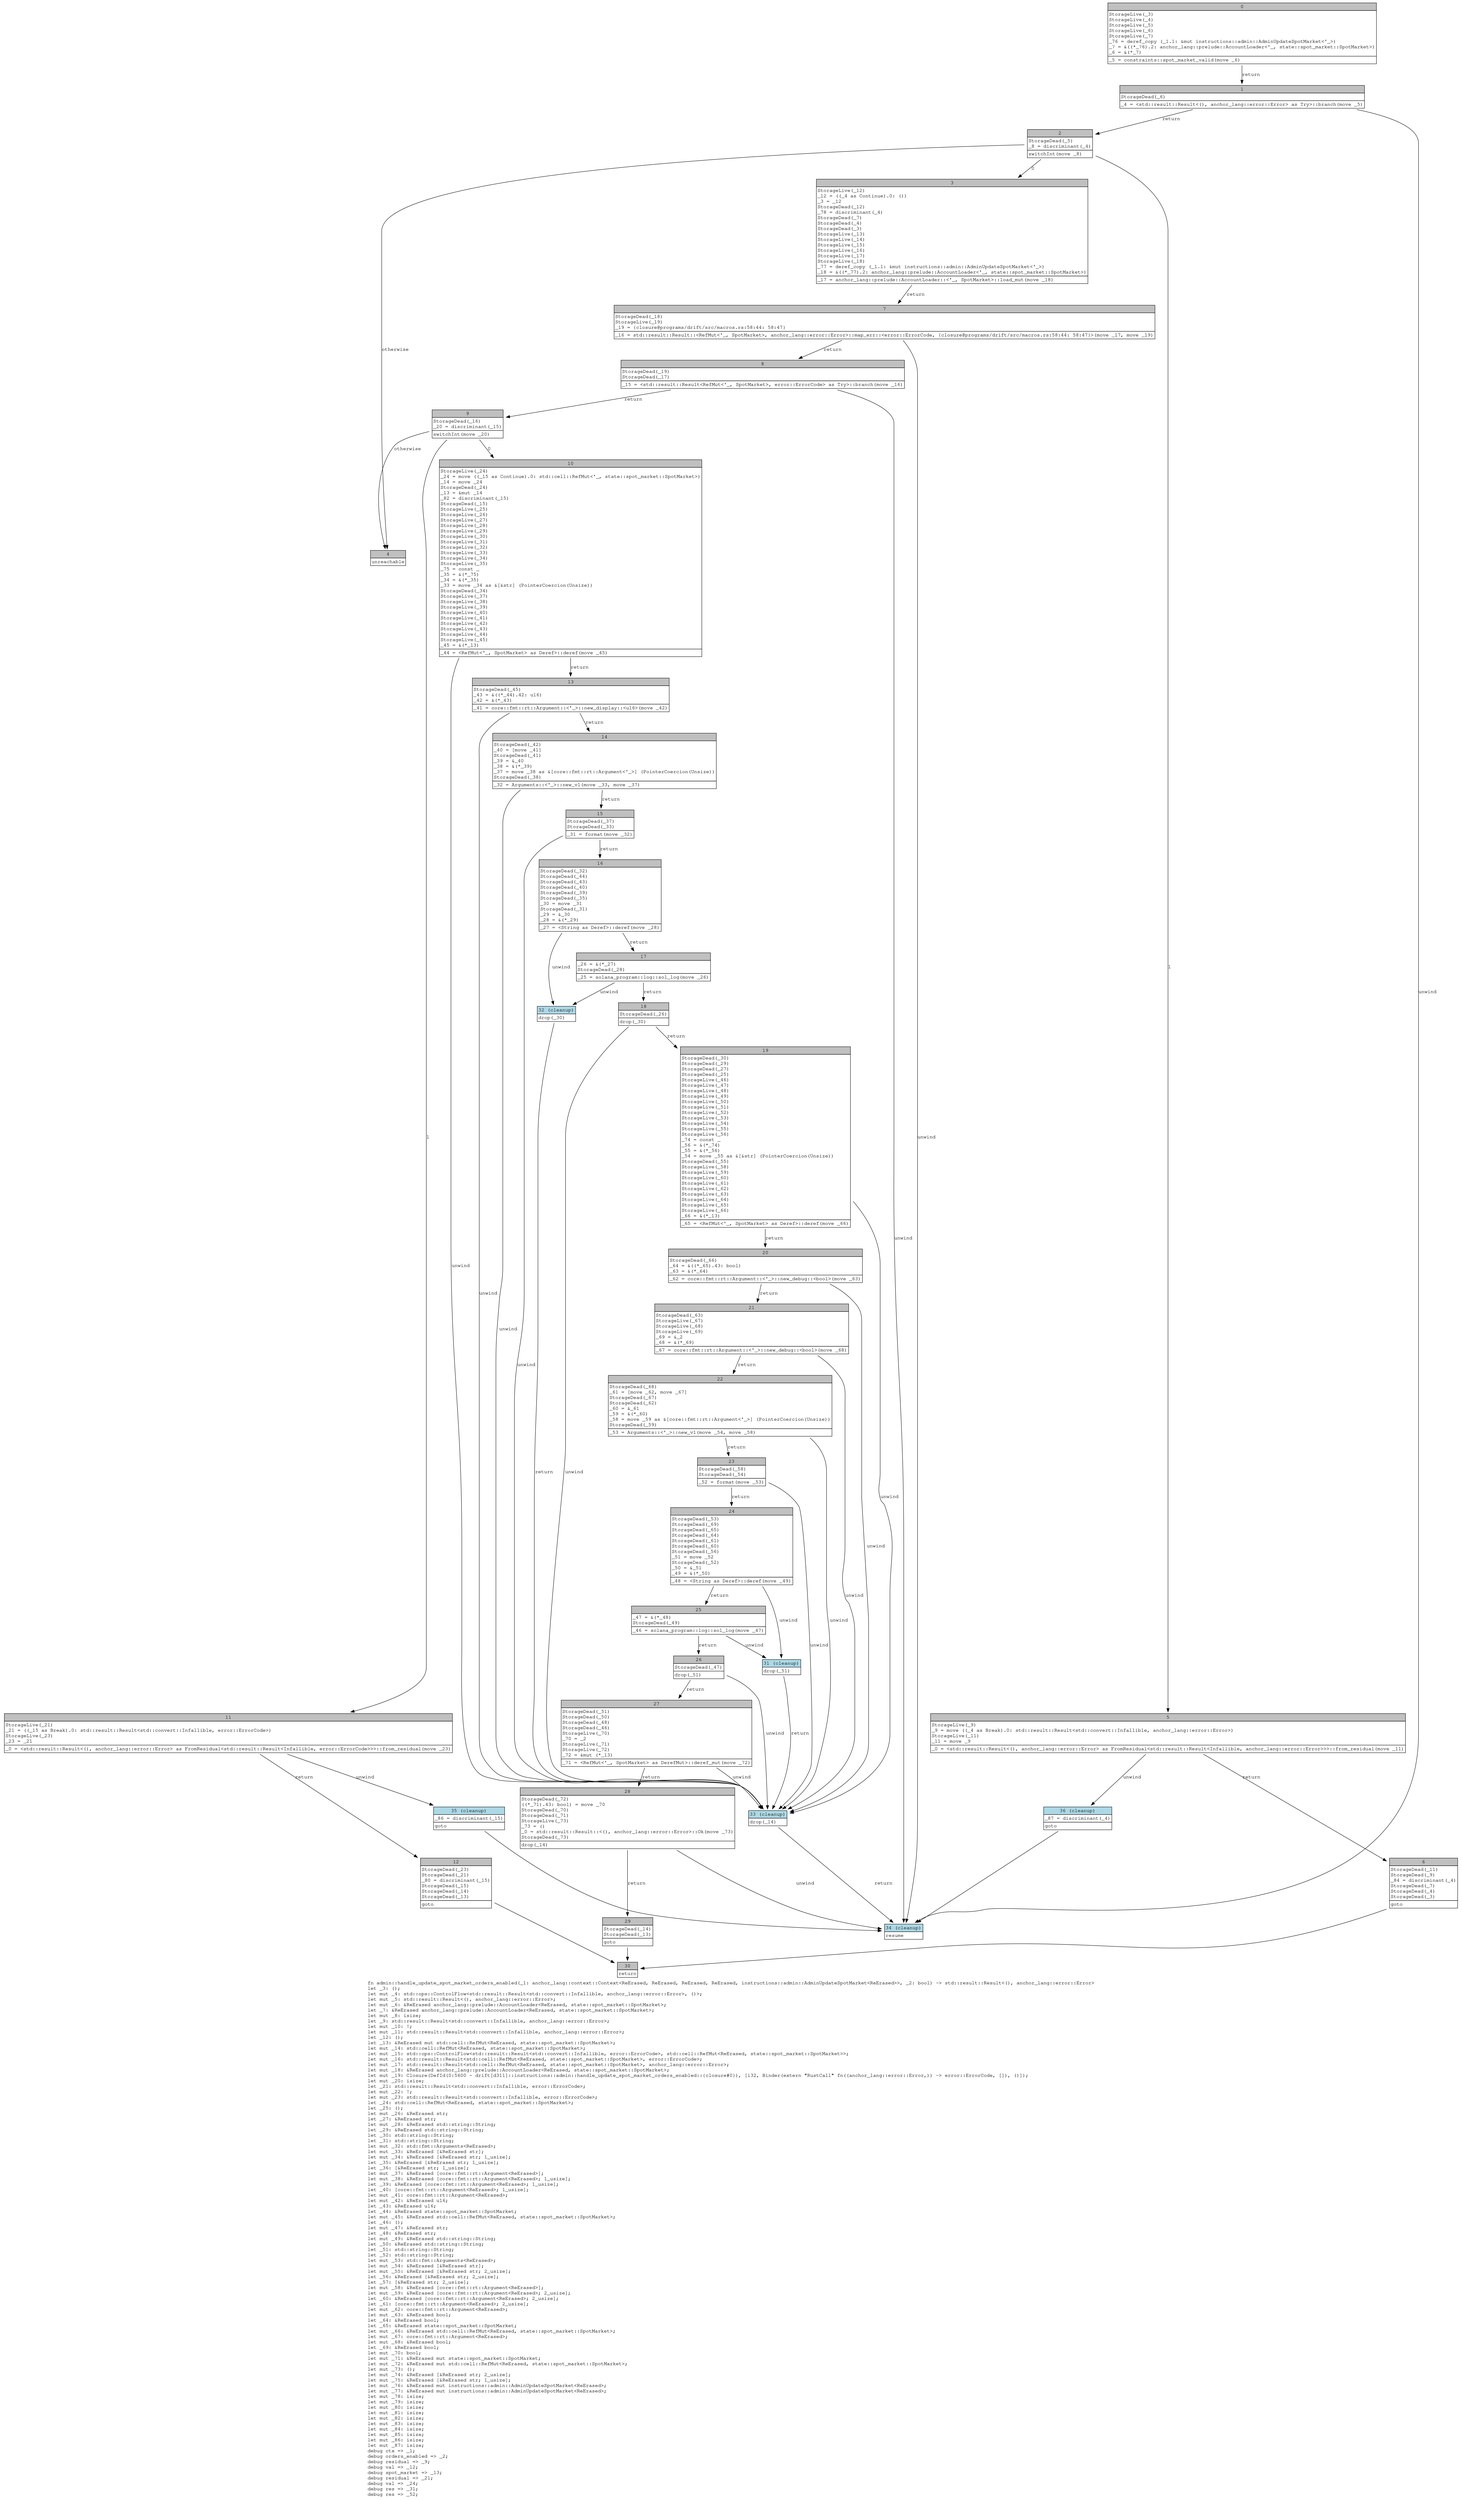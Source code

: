 digraph Mir_0_5599 {
    graph [fontname="Courier, monospace"];
    node [fontname="Courier, monospace"];
    edge [fontname="Courier, monospace"];
    label=<fn admin::handle_update_spot_market_orders_enabled(_1: anchor_lang::context::Context&lt;ReErased, ReErased, ReErased, ReErased, instructions::admin::AdminUpdateSpotMarket&lt;ReErased&gt;&gt;, _2: bool) -&gt; std::result::Result&lt;(), anchor_lang::error::Error&gt;<br align="left"/>let _3: ();<br align="left"/>let mut _4: std::ops::ControlFlow&lt;std::result::Result&lt;std::convert::Infallible, anchor_lang::error::Error&gt;, ()&gt;;<br align="left"/>let mut _5: std::result::Result&lt;(), anchor_lang::error::Error&gt;;<br align="left"/>let mut _6: &amp;ReErased anchor_lang::prelude::AccountLoader&lt;ReErased, state::spot_market::SpotMarket&gt;;<br align="left"/>let _7: &amp;ReErased anchor_lang::prelude::AccountLoader&lt;ReErased, state::spot_market::SpotMarket&gt;;<br align="left"/>let mut _8: isize;<br align="left"/>let _9: std::result::Result&lt;std::convert::Infallible, anchor_lang::error::Error&gt;;<br align="left"/>let mut _10: !;<br align="left"/>let mut _11: std::result::Result&lt;std::convert::Infallible, anchor_lang::error::Error&gt;;<br align="left"/>let _12: ();<br align="left"/>let _13: &amp;ReErased mut std::cell::RefMut&lt;ReErased, state::spot_market::SpotMarket&gt;;<br align="left"/>let mut _14: std::cell::RefMut&lt;ReErased, state::spot_market::SpotMarket&gt;;<br align="left"/>let mut _15: std::ops::ControlFlow&lt;std::result::Result&lt;std::convert::Infallible, error::ErrorCode&gt;, std::cell::RefMut&lt;ReErased, state::spot_market::SpotMarket&gt;&gt;;<br align="left"/>let mut _16: std::result::Result&lt;std::cell::RefMut&lt;ReErased, state::spot_market::SpotMarket&gt;, error::ErrorCode&gt;;<br align="left"/>let mut _17: std::result::Result&lt;std::cell::RefMut&lt;ReErased, state::spot_market::SpotMarket&gt;, anchor_lang::error::Error&gt;;<br align="left"/>let mut _18: &amp;ReErased anchor_lang::prelude::AccountLoader&lt;ReErased, state::spot_market::SpotMarket&gt;;<br align="left"/>let mut _19: Closure(DefId(0:5600 ~ drift[d311]::instructions::admin::handle_update_spot_market_orders_enabled::{closure#0}), [i32, Binder(extern &quot;RustCall&quot; fn((anchor_lang::error::Error,)) -&gt; error::ErrorCode, []), ()]);<br align="left"/>let mut _20: isize;<br align="left"/>let _21: std::result::Result&lt;std::convert::Infallible, error::ErrorCode&gt;;<br align="left"/>let mut _22: !;<br align="left"/>let mut _23: std::result::Result&lt;std::convert::Infallible, error::ErrorCode&gt;;<br align="left"/>let _24: std::cell::RefMut&lt;ReErased, state::spot_market::SpotMarket&gt;;<br align="left"/>let _25: ();<br align="left"/>let mut _26: &amp;ReErased str;<br align="left"/>let _27: &amp;ReErased str;<br align="left"/>let mut _28: &amp;ReErased std::string::String;<br align="left"/>let _29: &amp;ReErased std::string::String;<br align="left"/>let _30: std::string::String;<br align="left"/>let _31: std::string::String;<br align="left"/>let mut _32: std::fmt::Arguments&lt;ReErased&gt;;<br align="left"/>let mut _33: &amp;ReErased [&amp;ReErased str];<br align="left"/>let mut _34: &amp;ReErased [&amp;ReErased str; 1_usize];<br align="left"/>let _35: &amp;ReErased [&amp;ReErased str; 1_usize];<br align="left"/>let _36: [&amp;ReErased str; 1_usize];<br align="left"/>let mut _37: &amp;ReErased [core::fmt::rt::Argument&lt;ReErased&gt;];<br align="left"/>let mut _38: &amp;ReErased [core::fmt::rt::Argument&lt;ReErased&gt;; 1_usize];<br align="left"/>let _39: &amp;ReErased [core::fmt::rt::Argument&lt;ReErased&gt;; 1_usize];<br align="left"/>let _40: [core::fmt::rt::Argument&lt;ReErased&gt;; 1_usize];<br align="left"/>let mut _41: core::fmt::rt::Argument&lt;ReErased&gt;;<br align="left"/>let mut _42: &amp;ReErased u16;<br align="left"/>let _43: &amp;ReErased u16;<br align="left"/>let _44: &amp;ReErased state::spot_market::SpotMarket;<br align="left"/>let mut _45: &amp;ReErased std::cell::RefMut&lt;ReErased, state::spot_market::SpotMarket&gt;;<br align="left"/>let _46: ();<br align="left"/>let mut _47: &amp;ReErased str;<br align="left"/>let _48: &amp;ReErased str;<br align="left"/>let mut _49: &amp;ReErased std::string::String;<br align="left"/>let _50: &amp;ReErased std::string::String;<br align="left"/>let _51: std::string::String;<br align="left"/>let _52: std::string::String;<br align="left"/>let mut _53: std::fmt::Arguments&lt;ReErased&gt;;<br align="left"/>let mut _54: &amp;ReErased [&amp;ReErased str];<br align="left"/>let mut _55: &amp;ReErased [&amp;ReErased str; 2_usize];<br align="left"/>let _56: &amp;ReErased [&amp;ReErased str; 2_usize];<br align="left"/>let _57: [&amp;ReErased str; 2_usize];<br align="left"/>let mut _58: &amp;ReErased [core::fmt::rt::Argument&lt;ReErased&gt;];<br align="left"/>let mut _59: &amp;ReErased [core::fmt::rt::Argument&lt;ReErased&gt;; 2_usize];<br align="left"/>let _60: &amp;ReErased [core::fmt::rt::Argument&lt;ReErased&gt;; 2_usize];<br align="left"/>let _61: [core::fmt::rt::Argument&lt;ReErased&gt;; 2_usize];<br align="left"/>let mut _62: core::fmt::rt::Argument&lt;ReErased&gt;;<br align="left"/>let mut _63: &amp;ReErased bool;<br align="left"/>let _64: &amp;ReErased bool;<br align="left"/>let _65: &amp;ReErased state::spot_market::SpotMarket;<br align="left"/>let mut _66: &amp;ReErased std::cell::RefMut&lt;ReErased, state::spot_market::SpotMarket&gt;;<br align="left"/>let mut _67: core::fmt::rt::Argument&lt;ReErased&gt;;<br align="left"/>let mut _68: &amp;ReErased bool;<br align="left"/>let _69: &amp;ReErased bool;<br align="left"/>let mut _70: bool;<br align="left"/>let mut _71: &amp;ReErased mut state::spot_market::SpotMarket;<br align="left"/>let mut _72: &amp;ReErased mut std::cell::RefMut&lt;ReErased, state::spot_market::SpotMarket&gt;;<br align="left"/>let mut _73: ();<br align="left"/>let mut _74: &amp;ReErased [&amp;ReErased str; 2_usize];<br align="left"/>let mut _75: &amp;ReErased [&amp;ReErased str; 1_usize];<br align="left"/>let mut _76: &amp;ReErased mut instructions::admin::AdminUpdateSpotMarket&lt;ReErased&gt;;<br align="left"/>let mut _77: &amp;ReErased mut instructions::admin::AdminUpdateSpotMarket&lt;ReErased&gt;;<br align="left"/>let mut _78: isize;<br align="left"/>let mut _79: isize;<br align="left"/>let mut _80: isize;<br align="left"/>let mut _81: isize;<br align="left"/>let mut _82: isize;<br align="left"/>let mut _83: isize;<br align="left"/>let mut _84: isize;<br align="left"/>let mut _85: isize;<br align="left"/>let mut _86: isize;<br align="left"/>let mut _87: isize;<br align="left"/>debug ctx =&gt; _1;<br align="left"/>debug orders_enabled =&gt; _2;<br align="left"/>debug residual =&gt; _9;<br align="left"/>debug val =&gt; _12;<br align="left"/>debug spot_market =&gt; _13;<br align="left"/>debug residual =&gt; _21;<br align="left"/>debug val =&gt; _24;<br align="left"/>debug res =&gt; _31;<br align="left"/>debug res =&gt; _52;<br align="left"/>>;
    bb0__0_5599 [shape="none", label=<<table border="0" cellborder="1" cellspacing="0"><tr><td bgcolor="gray" align="center" colspan="1">0</td></tr><tr><td align="left" balign="left">StorageLive(_3)<br/>StorageLive(_4)<br/>StorageLive(_5)<br/>StorageLive(_6)<br/>StorageLive(_7)<br/>_76 = deref_copy (_1.1: &amp;mut instructions::admin::AdminUpdateSpotMarket&lt;'_&gt;)<br/>_7 = &amp;((*_76).2: anchor_lang::prelude::AccountLoader&lt;'_, state::spot_market::SpotMarket&gt;)<br/>_6 = &amp;(*_7)<br/></td></tr><tr><td align="left">_5 = constraints::spot_market_valid(move _6)</td></tr></table>>];
    bb1__0_5599 [shape="none", label=<<table border="0" cellborder="1" cellspacing="0"><tr><td bgcolor="gray" align="center" colspan="1">1</td></tr><tr><td align="left" balign="left">StorageDead(_6)<br/></td></tr><tr><td align="left">_4 = &lt;std::result::Result&lt;(), anchor_lang::error::Error&gt; as Try&gt;::branch(move _5)</td></tr></table>>];
    bb2__0_5599 [shape="none", label=<<table border="0" cellborder="1" cellspacing="0"><tr><td bgcolor="gray" align="center" colspan="1">2</td></tr><tr><td align="left" balign="left">StorageDead(_5)<br/>_8 = discriminant(_4)<br/></td></tr><tr><td align="left">switchInt(move _8)</td></tr></table>>];
    bb3__0_5599 [shape="none", label=<<table border="0" cellborder="1" cellspacing="0"><tr><td bgcolor="gray" align="center" colspan="1">3</td></tr><tr><td align="left" balign="left">StorageLive(_12)<br/>_12 = ((_4 as Continue).0: ())<br/>_3 = _12<br/>StorageDead(_12)<br/>_78 = discriminant(_4)<br/>StorageDead(_7)<br/>StorageDead(_4)<br/>StorageDead(_3)<br/>StorageLive(_13)<br/>StorageLive(_14)<br/>StorageLive(_15)<br/>StorageLive(_16)<br/>StorageLive(_17)<br/>StorageLive(_18)<br/>_77 = deref_copy (_1.1: &amp;mut instructions::admin::AdminUpdateSpotMarket&lt;'_&gt;)<br/>_18 = &amp;((*_77).2: anchor_lang::prelude::AccountLoader&lt;'_, state::spot_market::SpotMarket&gt;)<br/></td></tr><tr><td align="left">_17 = anchor_lang::prelude::AccountLoader::&lt;'_, SpotMarket&gt;::load_mut(move _18)</td></tr></table>>];
    bb4__0_5599 [shape="none", label=<<table border="0" cellborder="1" cellspacing="0"><tr><td bgcolor="gray" align="center" colspan="1">4</td></tr><tr><td align="left">unreachable</td></tr></table>>];
    bb5__0_5599 [shape="none", label=<<table border="0" cellborder="1" cellspacing="0"><tr><td bgcolor="gray" align="center" colspan="1">5</td></tr><tr><td align="left" balign="left">StorageLive(_9)<br/>_9 = move ((_4 as Break).0: std::result::Result&lt;std::convert::Infallible, anchor_lang::error::Error&gt;)<br/>StorageLive(_11)<br/>_11 = move _9<br/></td></tr><tr><td align="left">_0 = &lt;std::result::Result&lt;(), anchor_lang::error::Error&gt; as FromResidual&lt;std::result::Result&lt;Infallible, anchor_lang::error::Error&gt;&gt;&gt;::from_residual(move _11)</td></tr></table>>];
    bb6__0_5599 [shape="none", label=<<table border="0" cellborder="1" cellspacing="0"><tr><td bgcolor="gray" align="center" colspan="1">6</td></tr><tr><td align="left" balign="left">StorageDead(_11)<br/>StorageDead(_9)<br/>_84 = discriminant(_4)<br/>StorageDead(_7)<br/>StorageDead(_4)<br/>StorageDead(_3)<br/></td></tr><tr><td align="left">goto</td></tr></table>>];
    bb7__0_5599 [shape="none", label=<<table border="0" cellborder="1" cellspacing="0"><tr><td bgcolor="gray" align="center" colspan="1">7</td></tr><tr><td align="left" balign="left">StorageDead(_18)<br/>StorageLive(_19)<br/>_19 = {closure@programs/drift/src/macros.rs:58:44: 58:47}<br/></td></tr><tr><td align="left">_16 = std::result::Result::&lt;RefMut&lt;'_, SpotMarket&gt;, anchor_lang::error::Error&gt;::map_err::&lt;error::ErrorCode, {closure@programs/drift/src/macros.rs:58:44: 58:47}&gt;(move _17, move _19)</td></tr></table>>];
    bb8__0_5599 [shape="none", label=<<table border="0" cellborder="1" cellspacing="0"><tr><td bgcolor="gray" align="center" colspan="1">8</td></tr><tr><td align="left" balign="left">StorageDead(_19)<br/>StorageDead(_17)<br/></td></tr><tr><td align="left">_15 = &lt;std::result::Result&lt;RefMut&lt;'_, SpotMarket&gt;, error::ErrorCode&gt; as Try&gt;::branch(move _16)</td></tr></table>>];
    bb9__0_5599 [shape="none", label=<<table border="0" cellborder="1" cellspacing="0"><tr><td bgcolor="gray" align="center" colspan="1">9</td></tr><tr><td align="left" balign="left">StorageDead(_16)<br/>_20 = discriminant(_15)<br/></td></tr><tr><td align="left">switchInt(move _20)</td></tr></table>>];
    bb10__0_5599 [shape="none", label=<<table border="0" cellborder="1" cellspacing="0"><tr><td bgcolor="gray" align="center" colspan="1">10</td></tr><tr><td align="left" balign="left">StorageLive(_24)<br/>_24 = move ((_15 as Continue).0: std::cell::RefMut&lt;'_, state::spot_market::SpotMarket&gt;)<br/>_14 = move _24<br/>StorageDead(_24)<br/>_13 = &amp;mut _14<br/>_82 = discriminant(_15)<br/>StorageDead(_15)<br/>StorageLive(_25)<br/>StorageLive(_26)<br/>StorageLive(_27)<br/>StorageLive(_28)<br/>StorageLive(_29)<br/>StorageLive(_30)<br/>StorageLive(_31)<br/>StorageLive(_32)<br/>StorageLive(_33)<br/>StorageLive(_34)<br/>StorageLive(_35)<br/>_75 = const _<br/>_35 = &amp;(*_75)<br/>_34 = &amp;(*_35)<br/>_33 = move _34 as &amp;[&amp;str] (PointerCoercion(Unsize))<br/>StorageDead(_34)<br/>StorageLive(_37)<br/>StorageLive(_38)<br/>StorageLive(_39)<br/>StorageLive(_40)<br/>StorageLive(_41)<br/>StorageLive(_42)<br/>StorageLive(_43)<br/>StorageLive(_44)<br/>StorageLive(_45)<br/>_45 = &amp;(*_13)<br/></td></tr><tr><td align="left">_44 = &lt;RefMut&lt;'_, SpotMarket&gt; as Deref&gt;::deref(move _45)</td></tr></table>>];
    bb11__0_5599 [shape="none", label=<<table border="0" cellborder="1" cellspacing="0"><tr><td bgcolor="gray" align="center" colspan="1">11</td></tr><tr><td align="left" balign="left">StorageLive(_21)<br/>_21 = ((_15 as Break).0: std::result::Result&lt;std::convert::Infallible, error::ErrorCode&gt;)<br/>StorageLive(_23)<br/>_23 = _21<br/></td></tr><tr><td align="left">_0 = &lt;std::result::Result&lt;(), anchor_lang::error::Error&gt; as FromResidual&lt;std::result::Result&lt;Infallible, error::ErrorCode&gt;&gt;&gt;::from_residual(move _23)</td></tr></table>>];
    bb12__0_5599 [shape="none", label=<<table border="0" cellborder="1" cellspacing="0"><tr><td bgcolor="gray" align="center" colspan="1">12</td></tr><tr><td align="left" balign="left">StorageDead(_23)<br/>StorageDead(_21)<br/>_80 = discriminant(_15)<br/>StorageDead(_15)<br/>StorageDead(_14)<br/>StorageDead(_13)<br/></td></tr><tr><td align="left">goto</td></tr></table>>];
    bb13__0_5599 [shape="none", label=<<table border="0" cellborder="1" cellspacing="0"><tr><td bgcolor="gray" align="center" colspan="1">13</td></tr><tr><td align="left" balign="left">StorageDead(_45)<br/>_43 = &amp;((*_44).42: u16)<br/>_42 = &amp;(*_43)<br/></td></tr><tr><td align="left">_41 = core::fmt::rt::Argument::&lt;'_&gt;::new_display::&lt;u16&gt;(move _42)</td></tr></table>>];
    bb14__0_5599 [shape="none", label=<<table border="0" cellborder="1" cellspacing="0"><tr><td bgcolor="gray" align="center" colspan="1">14</td></tr><tr><td align="left" balign="left">StorageDead(_42)<br/>_40 = [move _41]<br/>StorageDead(_41)<br/>_39 = &amp;_40<br/>_38 = &amp;(*_39)<br/>_37 = move _38 as &amp;[core::fmt::rt::Argument&lt;'_&gt;] (PointerCoercion(Unsize))<br/>StorageDead(_38)<br/></td></tr><tr><td align="left">_32 = Arguments::&lt;'_&gt;::new_v1(move _33, move _37)</td></tr></table>>];
    bb15__0_5599 [shape="none", label=<<table border="0" cellborder="1" cellspacing="0"><tr><td bgcolor="gray" align="center" colspan="1">15</td></tr><tr><td align="left" balign="left">StorageDead(_37)<br/>StorageDead(_33)<br/></td></tr><tr><td align="left">_31 = format(move _32)</td></tr></table>>];
    bb16__0_5599 [shape="none", label=<<table border="0" cellborder="1" cellspacing="0"><tr><td bgcolor="gray" align="center" colspan="1">16</td></tr><tr><td align="left" balign="left">StorageDead(_32)<br/>StorageDead(_44)<br/>StorageDead(_43)<br/>StorageDead(_40)<br/>StorageDead(_39)<br/>StorageDead(_35)<br/>_30 = move _31<br/>StorageDead(_31)<br/>_29 = &amp;_30<br/>_28 = &amp;(*_29)<br/></td></tr><tr><td align="left">_27 = &lt;String as Deref&gt;::deref(move _28)</td></tr></table>>];
    bb17__0_5599 [shape="none", label=<<table border="0" cellborder="1" cellspacing="0"><tr><td bgcolor="gray" align="center" colspan="1">17</td></tr><tr><td align="left" balign="left">_26 = &amp;(*_27)<br/>StorageDead(_28)<br/></td></tr><tr><td align="left">_25 = solana_program::log::sol_log(move _26)</td></tr></table>>];
    bb18__0_5599 [shape="none", label=<<table border="0" cellborder="1" cellspacing="0"><tr><td bgcolor="gray" align="center" colspan="1">18</td></tr><tr><td align="left" balign="left">StorageDead(_26)<br/></td></tr><tr><td align="left">drop(_30)</td></tr></table>>];
    bb19__0_5599 [shape="none", label=<<table border="0" cellborder="1" cellspacing="0"><tr><td bgcolor="gray" align="center" colspan="1">19</td></tr><tr><td align="left" balign="left">StorageDead(_30)<br/>StorageDead(_29)<br/>StorageDead(_27)<br/>StorageDead(_25)<br/>StorageLive(_46)<br/>StorageLive(_47)<br/>StorageLive(_48)<br/>StorageLive(_49)<br/>StorageLive(_50)<br/>StorageLive(_51)<br/>StorageLive(_52)<br/>StorageLive(_53)<br/>StorageLive(_54)<br/>StorageLive(_55)<br/>StorageLive(_56)<br/>_74 = const _<br/>_56 = &amp;(*_74)<br/>_55 = &amp;(*_56)<br/>_54 = move _55 as &amp;[&amp;str] (PointerCoercion(Unsize))<br/>StorageDead(_55)<br/>StorageLive(_58)<br/>StorageLive(_59)<br/>StorageLive(_60)<br/>StorageLive(_61)<br/>StorageLive(_62)<br/>StorageLive(_63)<br/>StorageLive(_64)<br/>StorageLive(_65)<br/>StorageLive(_66)<br/>_66 = &amp;(*_13)<br/></td></tr><tr><td align="left">_65 = &lt;RefMut&lt;'_, SpotMarket&gt; as Deref&gt;::deref(move _66)</td></tr></table>>];
    bb20__0_5599 [shape="none", label=<<table border="0" cellborder="1" cellspacing="0"><tr><td bgcolor="gray" align="center" colspan="1">20</td></tr><tr><td align="left" balign="left">StorageDead(_66)<br/>_64 = &amp;((*_65).43: bool)<br/>_63 = &amp;(*_64)<br/></td></tr><tr><td align="left">_62 = core::fmt::rt::Argument::&lt;'_&gt;::new_debug::&lt;bool&gt;(move _63)</td></tr></table>>];
    bb21__0_5599 [shape="none", label=<<table border="0" cellborder="1" cellspacing="0"><tr><td bgcolor="gray" align="center" colspan="1">21</td></tr><tr><td align="left" balign="left">StorageDead(_63)<br/>StorageLive(_67)<br/>StorageLive(_68)<br/>StorageLive(_69)<br/>_69 = &amp;_2<br/>_68 = &amp;(*_69)<br/></td></tr><tr><td align="left">_67 = core::fmt::rt::Argument::&lt;'_&gt;::new_debug::&lt;bool&gt;(move _68)</td></tr></table>>];
    bb22__0_5599 [shape="none", label=<<table border="0" cellborder="1" cellspacing="0"><tr><td bgcolor="gray" align="center" colspan="1">22</td></tr><tr><td align="left" balign="left">StorageDead(_68)<br/>_61 = [move _62, move _67]<br/>StorageDead(_67)<br/>StorageDead(_62)<br/>_60 = &amp;_61<br/>_59 = &amp;(*_60)<br/>_58 = move _59 as &amp;[core::fmt::rt::Argument&lt;'_&gt;] (PointerCoercion(Unsize))<br/>StorageDead(_59)<br/></td></tr><tr><td align="left">_53 = Arguments::&lt;'_&gt;::new_v1(move _54, move _58)</td></tr></table>>];
    bb23__0_5599 [shape="none", label=<<table border="0" cellborder="1" cellspacing="0"><tr><td bgcolor="gray" align="center" colspan="1">23</td></tr><tr><td align="left" balign="left">StorageDead(_58)<br/>StorageDead(_54)<br/></td></tr><tr><td align="left">_52 = format(move _53)</td></tr></table>>];
    bb24__0_5599 [shape="none", label=<<table border="0" cellborder="1" cellspacing="0"><tr><td bgcolor="gray" align="center" colspan="1">24</td></tr><tr><td align="left" balign="left">StorageDead(_53)<br/>StorageDead(_69)<br/>StorageDead(_65)<br/>StorageDead(_64)<br/>StorageDead(_61)<br/>StorageDead(_60)<br/>StorageDead(_56)<br/>_51 = move _52<br/>StorageDead(_52)<br/>_50 = &amp;_51<br/>_49 = &amp;(*_50)<br/></td></tr><tr><td align="left">_48 = &lt;String as Deref&gt;::deref(move _49)</td></tr></table>>];
    bb25__0_5599 [shape="none", label=<<table border="0" cellborder="1" cellspacing="0"><tr><td bgcolor="gray" align="center" colspan="1">25</td></tr><tr><td align="left" balign="left">_47 = &amp;(*_48)<br/>StorageDead(_49)<br/></td></tr><tr><td align="left">_46 = solana_program::log::sol_log(move _47)</td></tr></table>>];
    bb26__0_5599 [shape="none", label=<<table border="0" cellborder="1" cellspacing="0"><tr><td bgcolor="gray" align="center" colspan="1">26</td></tr><tr><td align="left" balign="left">StorageDead(_47)<br/></td></tr><tr><td align="left">drop(_51)</td></tr></table>>];
    bb27__0_5599 [shape="none", label=<<table border="0" cellborder="1" cellspacing="0"><tr><td bgcolor="gray" align="center" colspan="1">27</td></tr><tr><td align="left" balign="left">StorageDead(_51)<br/>StorageDead(_50)<br/>StorageDead(_48)<br/>StorageDead(_46)<br/>StorageLive(_70)<br/>_70 = _2<br/>StorageLive(_71)<br/>StorageLive(_72)<br/>_72 = &amp;mut (*_13)<br/></td></tr><tr><td align="left">_71 = &lt;RefMut&lt;'_, SpotMarket&gt; as DerefMut&gt;::deref_mut(move _72)</td></tr></table>>];
    bb28__0_5599 [shape="none", label=<<table border="0" cellborder="1" cellspacing="0"><tr><td bgcolor="gray" align="center" colspan="1">28</td></tr><tr><td align="left" balign="left">StorageDead(_72)<br/>((*_71).43: bool) = move _70<br/>StorageDead(_70)<br/>StorageDead(_71)<br/>StorageLive(_73)<br/>_73 = ()<br/>_0 = std::result::Result::&lt;(), anchor_lang::error::Error&gt;::Ok(move _73)<br/>StorageDead(_73)<br/></td></tr><tr><td align="left">drop(_14)</td></tr></table>>];
    bb29__0_5599 [shape="none", label=<<table border="0" cellborder="1" cellspacing="0"><tr><td bgcolor="gray" align="center" colspan="1">29</td></tr><tr><td align="left" balign="left">StorageDead(_14)<br/>StorageDead(_13)<br/></td></tr><tr><td align="left">goto</td></tr></table>>];
    bb30__0_5599 [shape="none", label=<<table border="0" cellborder="1" cellspacing="0"><tr><td bgcolor="gray" align="center" colspan="1">30</td></tr><tr><td align="left">return</td></tr></table>>];
    bb31__0_5599 [shape="none", label=<<table border="0" cellborder="1" cellspacing="0"><tr><td bgcolor="lightblue" align="center" colspan="1">31 (cleanup)</td></tr><tr><td align="left">drop(_51)</td></tr></table>>];
    bb32__0_5599 [shape="none", label=<<table border="0" cellborder="1" cellspacing="0"><tr><td bgcolor="lightblue" align="center" colspan="1">32 (cleanup)</td></tr><tr><td align="left">drop(_30)</td></tr></table>>];
    bb33__0_5599 [shape="none", label=<<table border="0" cellborder="1" cellspacing="0"><tr><td bgcolor="lightblue" align="center" colspan="1">33 (cleanup)</td></tr><tr><td align="left">drop(_14)</td></tr></table>>];
    bb34__0_5599 [shape="none", label=<<table border="0" cellborder="1" cellspacing="0"><tr><td bgcolor="lightblue" align="center" colspan="1">34 (cleanup)</td></tr><tr><td align="left">resume</td></tr></table>>];
    bb35__0_5599 [shape="none", label=<<table border="0" cellborder="1" cellspacing="0"><tr><td bgcolor="lightblue" align="center" colspan="1">35 (cleanup)</td></tr><tr><td align="left" balign="left">_86 = discriminant(_15)<br/></td></tr><tr><td align="left">goto</td></tr></table>>];
    bb36__0_5599 [shape="none", label=<<table border="0" cellborder="1" cellspacing="0"><tr><td bgcolor="lightblue" align="center" colspan="1">36 (cleanup)</td></tr><tr><td align="left" balign="left">_87 = discriminant(_4)<br/></td></tr><tr><td align="left">goto</td></tr></table>>];
    bb0__0_5599 -> bb1__0_5599 [label="return"];
    bb1__0_5599 -> bb2__0_5599 [label="return"];
    bb1__0_5599 -> bb34__0_5599 [label="unwind"];
    bb2__0_5599 -> bb3__0_5599 [label="0"];
    bb2__0_5599 -> bb5__0_5599 [label="1"];
    bb2__0_5599 -> bb4__0_5599 [label="otherwise"];
    bb3__0_5599 -> bb7__0_5599 [label="return"];
    bb5__0_5599 -> bb6__0_5599 [label="return"];
    bb5__0_5599 -> bb36__0_5599 [label="unwind"];
    bb6__0_5599 -> bb30__0_5599 [label=""];
    bb7__0_5599 -> bb8__0_5599 [label="return"];
    bb7__0_5599 -> bb34__0_5599 [label="unwind"];
    bb8__0_5599 -> bb9__0_5599 [label="return"];
    bb8__0_5599 -> bb34__0_5599 [label="unwind"];
    bb9__0_5599 -> bb10__0_5599 [label="0"];
    bb9__0_5599 -> bb11__0_5599 [label="1"];
    bb9__0_5599 -> bb4__0_5599 [label="otherwise"];
    bb10__0_5599 -> bb13__0_5599 [label="return"];
    bb10__0_5599 -> bb33__0_5599 [label="unwind"];
    bb11__0_5599 -> bb12__0_5599 [label="return"];
    bb11__0_5599 -> bb35__0_5599 [label="unwind"];
    bb12__0_5599 -> bb30__0_5599 [label=""];
    bb13__0_5599 -> bb14__0_5599 [label="return"];
    bb13__0_5599 -> bb33__0_5599 [label="unwind"];
    bb14__0_5599 -> bb15__0_5599 [label="return"];
    bb14__0_5599 -> bb33__0_5599 [label="unwind"];
    bb15__0_5599 -> bb16__0_5599 [label="return"];
    bb15__0_5599 -> bb33__0_5599 [label="unwind"];
    bb16__0_5599 -> bb17__0_5599 [label="return"];
    bb16__0_5599 -> bb32__0_5599 [label="unwind"];
    bb17__0_5599 -> bb18__0_5599 [label="return"];
    bb17__0_5599 -> bb32__0_5599 [label="unwind"];
    bb18__0_5599 -> bb19__0_5599 [label="return"];
    bb18__0_5599 -> bb33__0_5599 [label="unwind"];
    bb19__0_5599 -> bb20__0_5599 [label="return"];
    bb19__0_5599 -> bb33__0_5599 [label="unwind"];
    bb20__0_5599 -> bb21__0_5599 [label="return"];
    bb20__0_5599 -> bb33__0_5599 [label="unwind"];
    bb21__0_5599 -> bb22__0_5599 [label="return"];
    bb21__0_5599 -> bb33__0_5599 [label="unwind"];
    bb22__0_5599 -> bb23__0_5599 [label="return"];
    bb22__0_5599 -> bb33__0_5599 [label="unwind"];
    bb23__0_5599 -> bb24__0_5599 [label="return"];
    bb23__0_5599 -> bb33__0_5599 [label="unwind"];
    bb24__0_5599 -> bb25__0_5599 [label="return"];
    bb24__0_5599 -> bb31__0_5599 [label="unwind"];
    bb25__0_5599 -> bb26__0_5599 [label="return"];
    bb25__0_5599 -> bb31__0_5599 [label="unwind"];
    bb26__0_5599 -> bb27__0_5599 [label="return"];
    bb26__0_5599 -> bb33__0_5599 [label="unwind"];
    bb27__0_5599 -> bb28__0_5599 [label="return"];
    bb27__0_5599 -> bb33__0_5599 [label="unwind"];
    bb28__0_5599 -> bb29__0_5599 [label="return"];
    bb28__0_5599 -> bb34__0_5599 [label="unwind"];
    bb29__0_5599 -> bb30__0_5599 [label=""];
    bb31__0_5599 -> bb33__0_5599 [label="return"];
    bb32__0_5599 -> bb33__0_5599 [label="return"];
    bb33__0_5599 -> bb34__0_5599 [label="return"];
    bb35__0_5599 -> bb34__0_5599 [label=""];
    bb36__0_5599 -> bb34__0_5599 [label=""];
}
